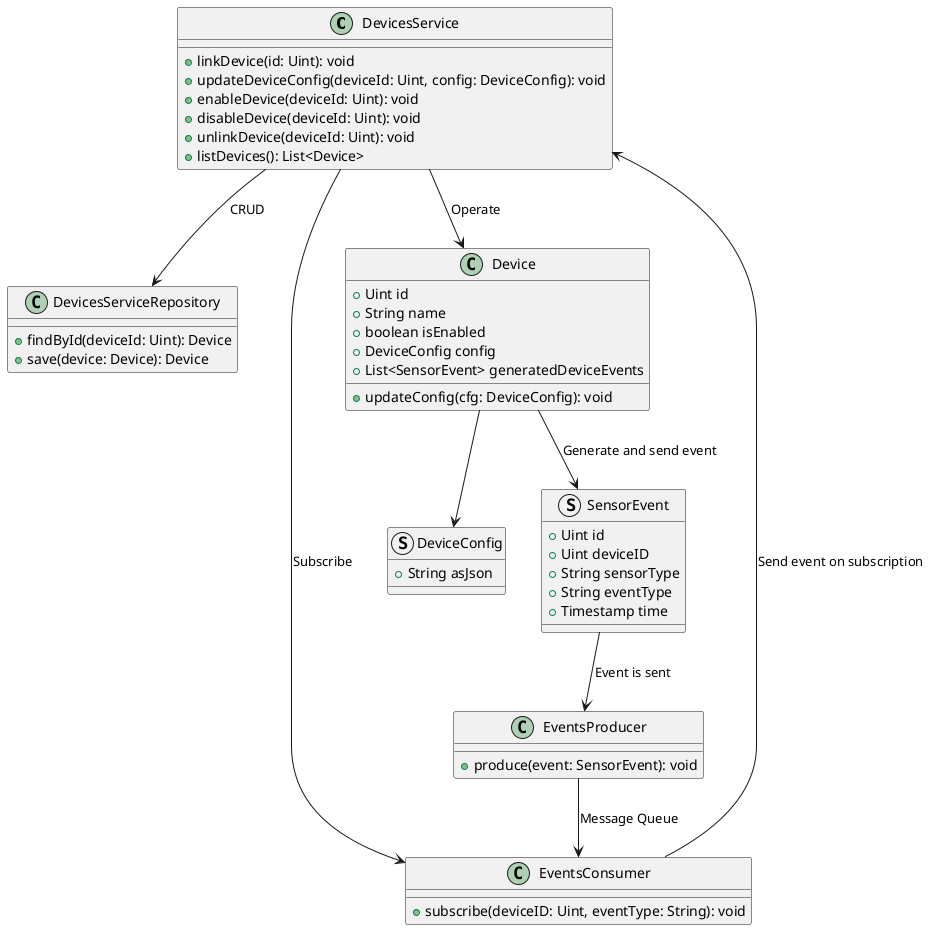 @startuml
class DevicesService {
    + linkDevice(id: Uint): void
    + updateDeviceConfig(deviceId: Uint, config: DeviceConfig): void
    + enableDevice(deviceId: Uint): void
    + disableDevice(deviceId: Uint): void
    + unlinkDevice(deviceId: Uint): void
    + listDevices(): List<Device>
}

class DevicesServiceRepository {
    + findById(deviceId: Uint): Device
    + save(device: Device): Device
}

class EventsConsumer {
    + subscribe(deviceID: Uint, eventType: String): void
}

class EventsProducer {
    + produce(event: SensorEvent): void
}

class Device {
    + Uint id
    + String name
    + boolean isEnabled
    + DeviceConfig config
    + List<SensorEvent> generatedDeviceEvents
    + updateConfig(cfg: DeviceConfig): void
}

struct DeviceConfig {
    + String asJson
}
Device --> DeviceConfig

struct SensorEvent {
    + Uint id
    + Uint deviceID
    + String sensorType
    + String eventType
    + Timestamp time
}

DevicesService --> DevicesServiceRepository : CRUD
DevicesService --> Device : Operate
Device --> SensorEvent : Generate and send event
SensorEvent --> EventsProducer: Event is sent
EventsProducer --> EventsConsumer: Message Queue
DevicesService --> EventsConsumer : Subscribe
EventsConsumer --> DevicesService : Send event on subscription
@enduml